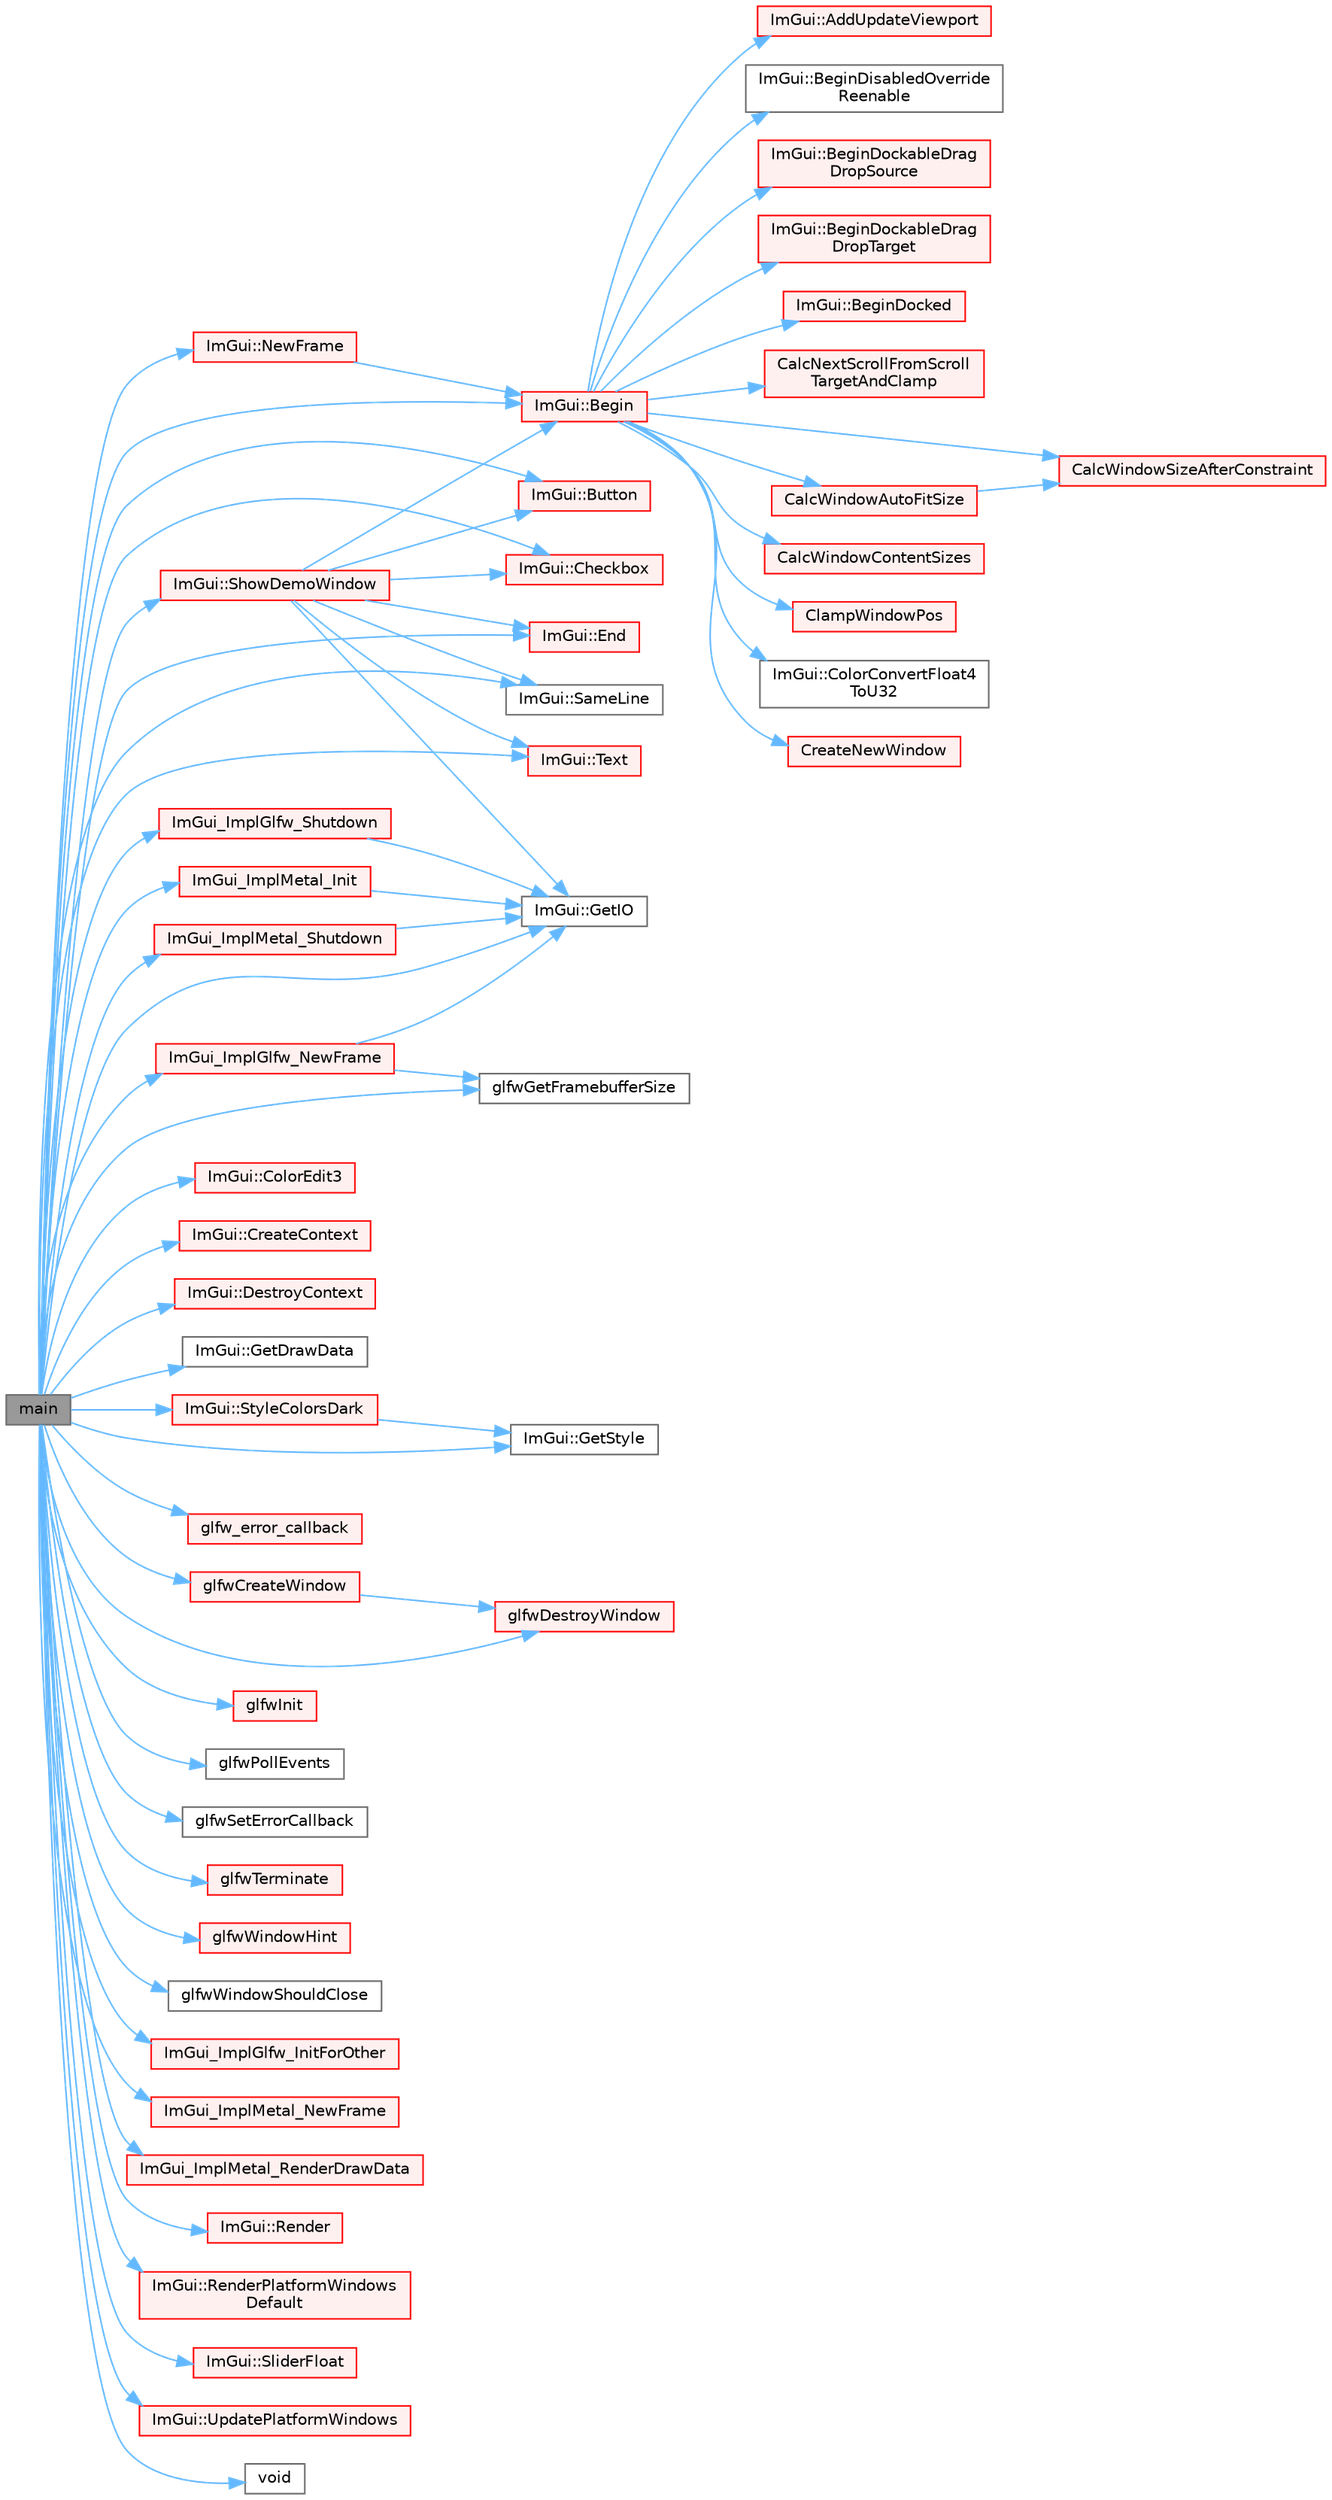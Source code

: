 digraph "main"
{
 // LATEX_PDF_SIZE
  bgcolor="transparent";
  edge [fontname=Helvetica,fontsize=10,labelfontname=Helvetica,labelfontsize=10];
  node [fontname=Helvetica,fontsize=10,shape=box,height=0.2,width=0.4];
  rankdir="LR";
  Node1 [id="Node000001",label="main",height=0.2,width=0.4,color="gray40", fillcolor="grey60", style="filled", fontcolor="black",tooltip=" "];
  Node1 -> Node2 [id="edge66_Node000001_Node000002",color="steelblue1",style="solid",tooltip=" "];
  Node2 [id="Node000002",label="ImGui::Begin",height=0.2,width=0.4,color="red", fillcolor="#FFF0F0", style="filled",URL="$namespace_im_gui.html#a581e58db0bc930bafa4a5d23093a2b99",tooltip=" "];
  Node2 -> Node3 [id="edge67_Node000002_Node000003",color="steelblue1",style="solid",tooltip=" "];
  Node3 [id="Node000003",label="ImGui::AddUpdateViewport",height=0.2,width=0.4,color="red", fillcolor="#FFF0F0", style="filled",URL="$namespace_im_gui.html#ada58e5d3e2efc3cef60f213d771408d8",tooltip=" "];
  Node2 -> Node19 [id="edge68_Node000002_Node000019",color="steelblue1",style="solid",tooltip=" "];
  Node19 [id="Node000019",label="ImGui::BeginDisabledOverride\lReenable",height=0.2,width=0.4,color="grey40", fillcolor="white", style="filled",URL="$namespace_im_gui.html#a26b36756e219b7129f894e1c2feb17a8",tooltip=" "];
  Node2 -> Node20 [id="edge69_Node000002_Node000020",color="steelblue1",style="solid",tooltip=" "];
  Node20 [id="Node000020",label="ImGui::BeginDockableDrag\lDropSource",height=0.2,width=0.4,color="red", fillcolor="#FFF0F0", style="filled",URL="$namespace_im_gui.html#a7a435b1565d4884e42a5ee5667f21a1f",tooltip=" "];
  Node2 -> Node370 [id="edge70_Node000002_Node000370",color="steelblue1",style="solid",tooltip=" "];
  Node370 [id="Node000370",label="ImGui::BeginDockableDrag\lDropTarget",height=0.2,width=0.4,color="red", fillcolor="#FFF0F0", style="filled",URL="$namespace_im_gui.html#a1725ff3becdb963b97c16d69d4c9f308",tooltip=" "];
  Node2 -> Node414 [id="edge71_Node000002_Node000414",color="steelblue1",style="solid",tooltip=" "];
  Node414 [id="Node000414",label="ImGui::BeginDocked",height=0.2,width=0.4,color="red", fillcolor="#FFF0F0", style="filled",URL="$namespace_im_gui.html#a627bb85e7c0ab597360f63719bfb1e55",tooltip=" "];
  Node2 -> Node262 [id="edge72_Node000002_Node000262",color="steelblue1",style="solid",tooltip=" "];
  Node262 [id="Node000262",label="CalcNextScrollFromScroll\lTargetAndClamp",height=0.2,width=0.4,color="red", fillcolor="#FFF0F0", style="filled",URL="$imgui_8cpp.html#a07abb80a54115cb5cf9da03351e29533",tooltip=" "];
  Node2 -> Node238 [id="edge73_Node000002_Node000238",color="steelblue1",style="solid",tooltip=" "];
  Node238 [id="Node000238",label="CalcWindowAutoFitSize",height=0.2,width=0.4,color="red", fillcolor="#FFF0F0", style="filled",URL="$imgui_8cpp.html#acbe6338daf87dc6ab636f02f1367eb41",tooltip=" "];
  Node238 -> Node241 [id="edge74_Node000238_Node000241",color="steelblue1",style="solid",tooltip=" "];
  Node241 [id="Node000241",label="CalcWindowSizeAfterConstraint",height=0.2,width=0.4,color="red", fillcolor="#FFF0F0", style="filled",URL="$imgui_8cpp.html#a0c4618a6985c33c4936f1d9f1c7b26b4",tooltip=" "];
  Node2 -> Node243 [id="edge75_Node000002_Node000243",color="steelblue1",style="solid",tooltip=" "];
  Node243 [id="Node000243",label="CalcWindowContentSizes",height=0.2,width=0.4,color="red", fillcolor="#FFF0F0", style="filled",URL="$imgui_8cpp.html#a6eddef51b4880a9f1dca88837f71fc6e",tooltip=" "];
  Node2 -> Node241 [id="edge76_Node000002_Node000241",color="steelblue1",style="solid",tooltip=" "];
  Node2 -> Node460 [id="edge77_Node000002_Node000460",color="steelblue1",style="solid",tooltip=" "];
  Node460 [id="Node000460",label="ClampWindowPos",height=0.2,width=0.4,color="red", fillcolor="#FFF0F0", style="filled",URL="$imgui_8cpp.html#a27b88f27774c413d5578ab6a3f989872",tooltip=" "];
  Node2 -> Node89 [id="edge78_Node000002_Node000089",color="steelblue1",style="solid",tooltip=" "];
  Node89 [id="Node000089",label="ImGui::ColorConvertFloat4\lToU32",height=0.2,width=0.4,color="grey40", fillcolor="white", style="filled",URL="$namespace_im_gui.html#abe2691de0b1a71c774ab24cc91564a94",tooltip=" "];
  Node2 -> Node461 [id="edge79_Node000002_Node000461",color="steelblue1",style="solid",tooltip=" "];
  Node461 [id="Node000461",label="CreateNewWindow",height=0.2,width=0.4,color="red", fillcolor="#FFF0F0", style="filled",URL="$imgui_8cpp.html#a3c92847eb67e7138e6f9af0ee66d3b33",tooltip=" "];
  Node1 -> Node515 [id="edge80_Node000001_Node000515",color="steelblue1",style="solid",tooltip=" "];
  Node515 [id="Node000515",label="ImGui::Button",height=0.2,width=0.4,color="red", fillcolor="#FFF0F0", style="filled",URL="$namespace_im_gui.html#a38094c568ce398db5a3abb9d3ac92030",tooltip=" "];
  Node1 -> Node518 [id="edge81_Node000001_Node000518",color="steelblue1",style="solid",tooltip=" "];
  Node518 [id="Node000518",label="ImGui::Checkbox",height=0.2,width=0.4,color="red", fillcolor="#FFF0F0", style="filled",URL="$namespace_im_gui.html#a57d73c1d0ef807fef734d91024092027",tooltip=" "];
  Node1 -> Node519 [id="edge82_Node000001_Node000519",color="steelblue1",style="solid",tooltip=" "];
  Node519 [id="Node000519",label="ImGui::ColorEdit3",height=0.2,width=0.4,color="red", fillcolor="#FFF0F0", style="filled",URL="$namespace_im_gui.html#a5afe76ba1c91f07363e40396e7df656e",tooltip=" "];
  Node1 -> Node618 [id="edge83_Node000001_Node000618",color="steelblue1",style="solid",tooltip=" "];
  Node618 [id="Node000618",label="ImGui::CreateContext",height=0.2,width=0.4,color="red", fillcolor="#FFF0F0", style="filled",URL="$namespace_im_gui.html#a4ff6c9ad05a0eba37ce1b5ff1607810a",tooltip=" "];
  Node1 -> Node676 [id="edge84_Node000001_Node000676",color="steelblue1",style="solid",tooltip=" "];
  Node676 [id="Node000676",label="ImGui::DestroyContext",height=0.2,width=0.4,color="red", fillcolor="#FFF0F0", style="filled",URL="$namespace_im_gui.html#ab9132deece575023170cd8e681d0581d",tooltip=" "];
  Node1 -> Node84 [id="edge85_Node000001_Node000084",color="steelblue1",style="solid",tooltip=" "];
  Node84 [id="Node000084",label="ImGui::End",height=0.2,width=0.4,color="red", fillcolor="#FFF0F0", style="filled",URL="$namespace_im_gui.html#a5479d93794a004c67ceb6d13f37c8254",tooltip=" "];
  Node1 -> Node690 [id="edge86_Node000001_Node000690",color="steelblue1",style="solid",tooltip=" "];
  Node690 [id="Node000690",label="ImGui::GetDrawData",height=0.2,width=0.4,color="grey40", fillcolor="white", style="filled",URL="$namespace_im_gui.html#ab73131dc44b1267dac04f0c2bb0af983",tooltip=" "];
  Node1 -> Node679 [id="edge87_Node000001_Node000679",color="steelblue1",style="solid",tooltip=" "];
  Node679 [id="Node000679",label="ImGui::GetIO",height=0.2,width=0.4,color="grey40", fillcolor="white", style="filled",URL="$namespace_im_gui.html#a3179e560812f878f3961ce803a5d9302",tooltip=" "];
  Node1 -> Node691 [id="edge88_Node000001_Node000691",color="steelblue1",style="solid",tooltip=" "];
  Node691 [id="Node000691",label="ImGui::GetStyle",height=0.2,width=0.4,color="grey40", fillcolor="white", style="filled",URL="$namespace_im_gui.html#abafef4bb3e3654efd96a47b2e22870a7",tooltip=" "];
  Node1 -> Node692 [id="edge89_Node000001_Node000692",color="steelblue1",style="solid",tooltip=" "];
  Node692 [id="Node000692",label="glfw_error_callback",height=0.2,width=0.4,color="red", fillcolor="#FFF0F0", style="filled",URL="$example__glfw__metal_2main_8mm.html#a14c3332320afb7420f44fd067c1a7c9f",tooltip=" "];
  Node1 -> Node726 [id="edge90_Node000001_Node000726",color="steelblue1",style="solid",tooltip=" "];
  Node726 [id="Node000726",label="glfwCreateWindow",height=0.2,width=0.4,color="red", fillcolor="#FFF0F0", style="filled",URL="$group__window.html#gaaccd00fafe81e2db94e8cdf55721e055",tooltip="Creates a window and its associated context."];
  Node726 -> Node735 [id="edge91_Node000726_Node000735",color="steelblue1",style="solid",tooltip=" "];
  Node735 [id="Node000735",label="glfwDestroyWindow",height=0.2,width=0.4,color="red", fillcolor="#FFF0F0", style="filled",URL="$group__window.html#ga806747476b7247d292be3711c323ea10",tooltip="Destroys the specified window and its context."];
  Node1 -> Node735 [id="edge92_Node000001_Node000735",color="steelblue1",style="solid",tooltip=" "];
  Node1 -> Node738 [id="edge93_Node000001_Node000738",color="steelblue1",style="solid",tooltip=" "];
  Node738 [id="Node000738",label="glfwGetFramebufferSize",height=0.2,width=0.4,color="grey40", fillcolor="white", style="filled",URL="$group__window.html#gaf7d17f3534b4b6dc9a6f905e3a240b7e",tooltip="Retrieves the size of the framebuffer of the specified window."];
  Node1 -> Node739 [id="edge94_Node000001_Node000739",color="steelblue1",style="solid",tooltip=" "];
  Node739 [id="Node000739",label="glfwInit",height=0.2,width=0.4,color="red", fillcolor="#FFF0F0", style="filled",URL="$group__init.html#gab41771f0215a2e0afb4cf1cf98082d40",tooltip="Initializes the GLFW library."];
  Node1 -> Node886 [id="edge95_Node000001_Node000886",color="steelblue1",style="solid",tooltip=" "];
  Node886 [id="Node000886",label="glfwPollEvents",height=0.2,width=0.4,color="grey40", fillcolor="white", style="filled",URL="$group__window.html#ga872d16e4c77f58c0436f356255920cfc",tooltip="Processes all pending events."];
  Node1 -> Node887 [id="edge96_Node000001_Node000887",color="steelblue1",style="solid",tooltip=" "];
  Node887 [id="Node000887",label="glfwSetErrorCallback",height=0.2,width=0.4,color="grey40", fillcolor="white", style="filled",URL="$group__init.html#ga746e2757d069eaea423349aca6ae097a",tooltip="Sets the error callback."];
  Node1 -> Node888 [id="edge97_Node000001_Node000888",color="steelblue1",style="solid",tooltip=" "];
  Node888 [id="Node000888",label="glfwTerminate",height=0.2,width=0.4,color="red", fillcolor="#FFF0F0", style="filled",URL="$group__init.html#gafd90e6fd4819ea9e22e5e739519a6504",tooltip="Terminates the GLFW library."];
  Node1 -> Node889 [id="edge98_Node000001_Node000889",color="steelblue1",style="solid",tooltip=" "];
  Node889 [id="Node000889",label="glfwWindowHint",height=0.2,width=0.4,color="red", fillcolor="#FFF0F0", style="filled",URL="$group__window.html#ga69c40728499720bef8a49aa925ea0efa",tooltip="Sets the specified window hint to the desired value."];
  Node1 -> Node890 [id="edge99_Node000001_Node000890",color="steelblue1",style="solid",tooltip=" "];
  Node890 [id="Node000890",label="glfwWindowShouldClose",height=0.2,width=0.4,color="grey40", fillcolor="white", style="filled",URL="$group__window.html#gaa6162f67dfa38b8beda2fea623649332",tooltip="Checks the close flag of the specified window."];
  Node1 -> Node891 [id="edge100_Node000001_Node000891",color="steelblue1",style="solid",tooltip=" "];
  Node891 [id="Node000891",label="ImGui_ImplGlfw_InitForOther",height=0.2,width=0.4,color="red", fillcolor="#FFF0F0", style="filled",URL="$imgui__impl__glfw_8cpp.html#ab1ec1d0dc53754ef893e6ab23ec564e5",tooltip=" "];
  Node1 -> Node972 [id="edge101_Node000001_Node000972",color="steelblue1",style="solid",tooltip=" "];
  Node972 [id="Node000972",label="ImGui_ImplGlfw_NewFrame",height=0.2,width=0.4,color="red", fillcolor="#FFF0F0", style="filled",URL="$imgui__impl__glfw_8cpp.html#a206e99434f63c4b8e24e8a4208c11b65",tooltip=" "];
  Node972 -> Node679 [id="edge102_Node000972_Node000679",color="steelblue1",style="solid",tooltip=" "];
  Node972 -> Node738 [id="edge103_Node000972_Node000738",color="steelblue1",style="solid",tooltip=" "];
  Node1 -> Node989 [id="edge104_Node000001_Node000989",color="steelblue1",style="solid",tooltip=" "];
  Node989 [id="Node000989",label="ImGui_ImplGlfw_Shutdown",height=0.2,width=0.4,color="red", fillcolor="#FFF0F0", style="filled",URL="$imgui__impl__glfw_8cpp.html#a983c2903ccb938fea5ecdd4d53e54704",tooltip=" "];
  Node989 -> Node679 [id="edge105_Node000989_Node000679",color="steelblue1",style="solid",tooltip=" "];
  Node1 -> Node992 [id="edge106_Node000001_Node000992",color="steelblue1",style="solid",tooltip=" "];
  Node992 [id="Node000992",label="ImGui_ImplMetal_Init",height=0.2,width=0.4,color="red", fillcolor="#FFF0F0", style="filled",URL="$imgui__impl__metal_8mm.html#a5a4f95ae7ba6c5f4e051ac5fd66cc12a",tooltip=" "];
  Node992 -> Node679 [id="edge107_Node000992_Node000679",color="steelblue1",style="solid",tooltip=" "];
  Node1 -> Node1006 [id="edge108_Node000001_Node001006",color="steelblue1",style="solid",tooltip=" "];
  Node1006 [id="Node001006",label="ImGui_ImplMetal_NewFrame",height=0.2,width=0.4,color="red", fillcolor="#FFF0F0", style="filled",URL="$imgui__impl__metal_8mm.html#a6671732c2560be3773ff20ff58297aff",tooltip=" "];
  Node1 -> Node998 [id="edge109_Node000001_Node000998",color="steelblue1",style="solid",tooltip=" "];
  Node998 [id="Node000998",label="ImGui_ImplMetal_RenderDrawData",height=0.2,width=0.4,color="red", fillcolor="#FFF0F0", style="filled",URL="$imgui__impl__metal_8mm.html#a69ba53a62f0f07b4a52e66bf4f8a9528",tooltip=" "];
  Node1 -> Node1080 [id="edge110_Node000001_Node001080",color="steelblue1",style="solid",tooltip=" "];
  Node1080 [id="Node001080",label="ImGui_ImplMetal_Shutdown",height=0.2,width=0.4,color="red", fillcolor="#FFF0F0", style="filled",URL="$imgui__impl__metal_8mm.html#a3b7e2ce3843a8e53c6ea3cc0b956d29f",tooltip=" "];
  Node1080 -> Node679 [id="edge111_Node001080_Node000679",color="steelblue1",style="solid",tooltip=" "];
  Node1 -> Node1086 [id="edge112_Node000001_Node001086",color="steelblue1",style="solid",tooltip=" "];
  Node1086 [id="Node001086",label="ImGui::NewFrame",height=0.2,width=0.4,color="red", fillcolor="#FFF0F0", style="filled",URL="$namespace_im_gui.html#ab3f1fc018f903b7ad79fd10663375774",tooltip=" "];
  Node1086 -> Node2 [id="edge113_Node001086_Node000002",color="steelblue1",style="solid",tooltip=" "];
  Node1 -> Node1216 [id="edge114_Node000001_Node001216",color="steelblue1",style="solid",tooltip=" "];
  Node1216 [id="Node001216",label="ImGui::Render",height=0.2,width=0.4,color="red", fillcolor="#FFF0F0", style="filled",URL="$namespace_im_gui.html#ab51a164f547317c16c441f1599e3946d",tooltip=" "];
  Node1 -> Node1262 [id="edge115_Node000001_Node001262",color="steelblue1",style="solid",tooltip=" "];
  Node1262 [id="Node001262",label="ImGui::RenderPlatformWindows\lDefault",height=0.2,width=0.4,color="red", fillcolor="#FFF0F0", style="filled",URL="$namespace_im_gui.html#a6b071e16d5fd79c23459135ff562bef5",tooltip=" "];
  Node1 -> Node172 [id="edge116_Node000001_Node000172",color="steelblue1",style="solid",tooltip=" "];
  Node172 [id="Node000172",label="ImGui::SameLine",height=0.2,width=0.4,color="grey40", fillcolor="white", style="filled",URL="$namespace_im_gui.html#addd433eb3aae59119e341e80db474f66",tooltip=" "];
  Node1 -> Node1263 [id="edge117_Node000001_Node001263",color="steelblue1",style="solid",tooltip=" "];
  Node1263 [id="Node001263",label="ImGui::ShowDemoWindow",height=0.2,width=0.4,color="red", fillcolor="#FFF0F0", style="filled",URL="$namespace_im_gui.html#af95643a0ce4893b9e57c12991922fb18",tooltip=" "];
  Node1263 -> Node2 [id="edge118_Node001263_Node000002",color="steelblue1",style="solid",tooltip=" "];
  Node1263 -> Node515 [id="edge119_Node001263_Node000515",color="steelblue1",style="solid",tooltip=" "];
  Node1263 -> Node518 [id="edge120_Node001263_Node000518",color="steelblue1",style="solid",tooltip=" "];
  Node1263 -> Node84 [id="edge121_Node001263_Node000084",color="steelblue1",style="solid",tooltip=" "];
  Node1263 -> Node679 [id="edge122_Node001263_Node000679",color="steelblue1",style="solid",tooltip=" "];
  Node1263 -> Node172 [id="edge123_Node001263_Node000172",color="steelblue1",style="solid",tooltip=" "];
  Node1263 -> Node527 [id="edge124_Node001263_Node000527",color="steelblue1",style="solid",tooltip=" "];
  Node527 [id="Node000527",label="ImGui::Text",height=0.2,width=0.4,color="red", fillcolor="#FFF0F0", style="filled",URL="$namespace_im_gui.html#a9e7b83611fe441d54fad2effb4bf4965",tooltip=" "];
  Node1 -> Node1312 [id="edge125_Node000001_Node001312",color="steelblue1",style="solid",tooltip=" "];
  Node1312 [id="Node001312",label="ImGui::SliderFloat",height=0.2,width=0.4,color="red", fillcolor="#FFF0F0", style="filled",URL="$namespace_im_gui.html#a864f761801792a0cc5ce3408f3392cfc",tooltip=" "];
  Node1 -> Node1695 [id="edge126_Node000001_Node001695",color="steelblue1",style="solid",tooltip=" "];
  Node1695 [id="Node001695",label="ImGui::StyleColorsDark",height=0.2,width=0.4,color="red", fillcolor="#FFF0F0", style="filled",URL="$namespace_im_gui.html#a26c67fc14081b359566d5e135cd8c767",tooltip=" "];
  Node1695 -> Node691 [id="edge127_Node001695_Node000691",color="steelblue1",style="solid",tooltip=" "];
  Node1 -> Node527 [id="edge128_Node000001_Node000527",color="steelblue1",style="solid",tooltip=" "];
  Node1 -> Node1698 [id="edge129_Node000001_Node001698",color="steelblue1",style="solid",tooltip=" "];
  Node1698 [id="Node001698",label="ImGui::UpdatePlatformWindows",height=0.2,width=0.4,color="red", fillcolor="#FFF0F0", style="filled",URL="$namespace_im_gui.html#aec5bbce3200aa681dac6a1915ef07f60",tooltip=" "];
  Node1 -> Node362 [id="edge130_Node000001_Node000362",color="steelblue1",style="solid",tooltip=" "];
  Node362 [id="Node000362",label="void",height=0.2,width=0.4,color="grey40", fillcolor="white", style="filled",URL="$mimalloc_8h.html#a9d6d8aef94ac19034a5f163606f84830",tooltip=" "];
}
